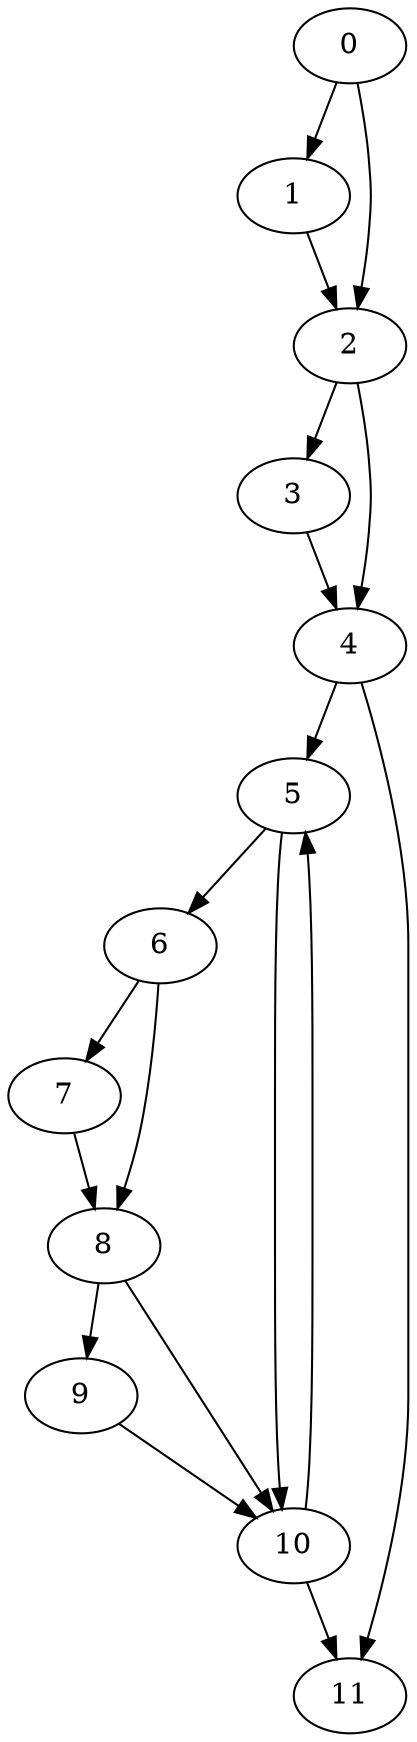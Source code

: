 digraph {
	0
	1
	2
	3
	4
	5
	6
	7
	8
	9
	10
	11
	4 -> 5
	10 -> 5
	6 -> 8
	7 -> 8
	5 -> 10
	8 -> 10
	9 -> 10
	4 -> 11
	10 -> 11
	0 -> 2
	1 -> 2
	2 -> 3
	2 -> 4
	3 -> 4
	6 -> 7
	8 -> 9
	0 -> 1
	5 -> 6
}
